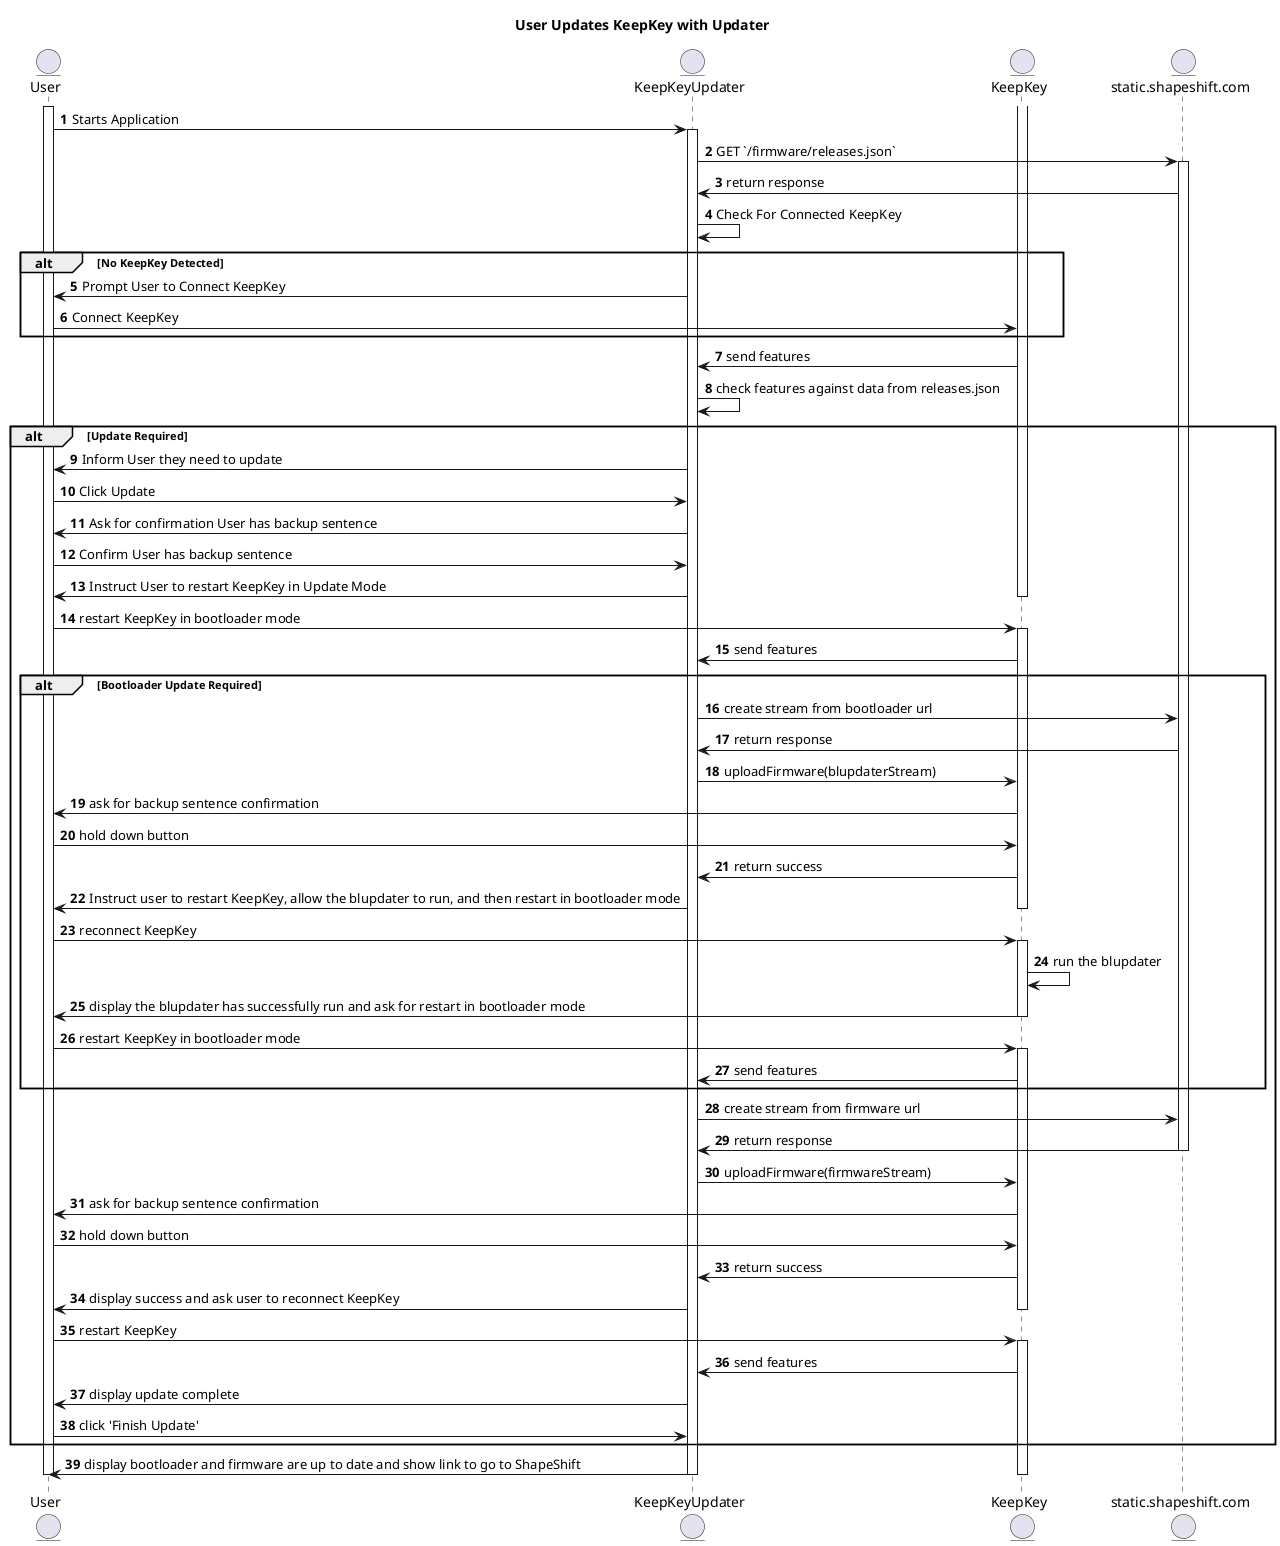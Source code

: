 @startuml
autonumber
title User Updates KeepKey with Updater
entity User
entity KeepKeyUpdater
entity KeepKey
entity static.shapeshift.com

activate User
User -> KeepKeyUpdater: Starts Application
activate KeepKeyUpdater
KeepKeyUpdater -> static.shapeshift.com: GET `/firmware/releases.json`
activate static.shapeshift.com
static.shapeshift.com -> KeepKeyUpdater: return response
KeepKeyUpdater -> KeepKeyUpdater: Check For Connected KeepKey

alt No KeepKey Detected
    KeepKeyUpdater -> User: Prompt User to Connect KeepKey
    User -> KeepKey: Connect KeepKey
end

activate KeepKey
KeepKey -> KeepKeyUpdater: send features
KeepKeyUpdater -> KeepKeyUpdater: check features against data from releases.json

alt Update Required
    KeepKeyUpdater -> User: Inform User they need to update
    User -> KeepKeyUpdater: Click Update
    KeepKeyUpdater -> User: Ask for confirmation User has backup sentence
    User -> KeepKeyUpdater: Confirm User has backup sentence
    KeepKeyUpdater -> User: Instruct User to restart KeepKey in Update Mode
    deactivate KeepKey
    User -> KeepKey: restart KeepKey in bootloader mode
    activate KeepKey
    KeepKey -> KeepKeyUpdater: send features

    alt Bootloader Update Required
        KeepKeyUpdater -> static.shapeshift.com: create stream from bootloader url 
        static.shapeshift.com -> KeepKeyUpdater: return response
        KeepKeyUpdater -> KeepKey: uploadFirmware(blupdaterStream)
        KeepKey -> User: ask for backup sentence confirmation
        User -> KeepKey: hold down button
        KeepKey -> KeepKeyUpdater: return success
        KeepKeyUpdater -> User: Instruct user to restart KeepKey, allow the blupdater to run, and then restart in bootloader mode
        deactivate KeepKey
        User -> KeepKey: reconnect KeepKey
        activate KeepKey
        KeepKey -> KeepKey: run the blupdater
        KeepKey -> User: display the blupdater has successfully run and ask for restart in bootloader mode
        deactivate KeepKey
        User -> KeepKey: restart KeepKey in bootloader mode
        activate KeepKey
        KeepKey -> KeepKeyUpdater: send features
    end

    KeepKeyUpdater -> static.shapeshift.com: create stream from firmware url 
    static.shapeshift.com -> KeepKeyUpdater: return response
    deactivate static.shapeshift.com
    KeepKeyUpdater -> KeepKey: uploadFirmware(firmwareStream)
    KeepKey -> User: ask for backup sentence confirmation
    User -> KeepKey: hold down button
    KeepKey -> KeepKeyUpdater: return success
    KeepKeyUpdater -> User: display success and ask user to reconnect KeepKey
    deactivate KeepKey
    User -> KeepKey: restart KeepKey
    activate KeepKey
    KeepKey -> KeepKeyUpdater: send features
    KeepKeyUpdater -> User: display update complete
    User -> KeepKeyUpdater: click 'Finish Update'
end

KeepKeyUpdater -> User: display bootloader and firmware are up to date and show link to go to ShapeShift
deactivate KeepKeyUpdater
deactivate User
deactivate KeepKey
@enduml

